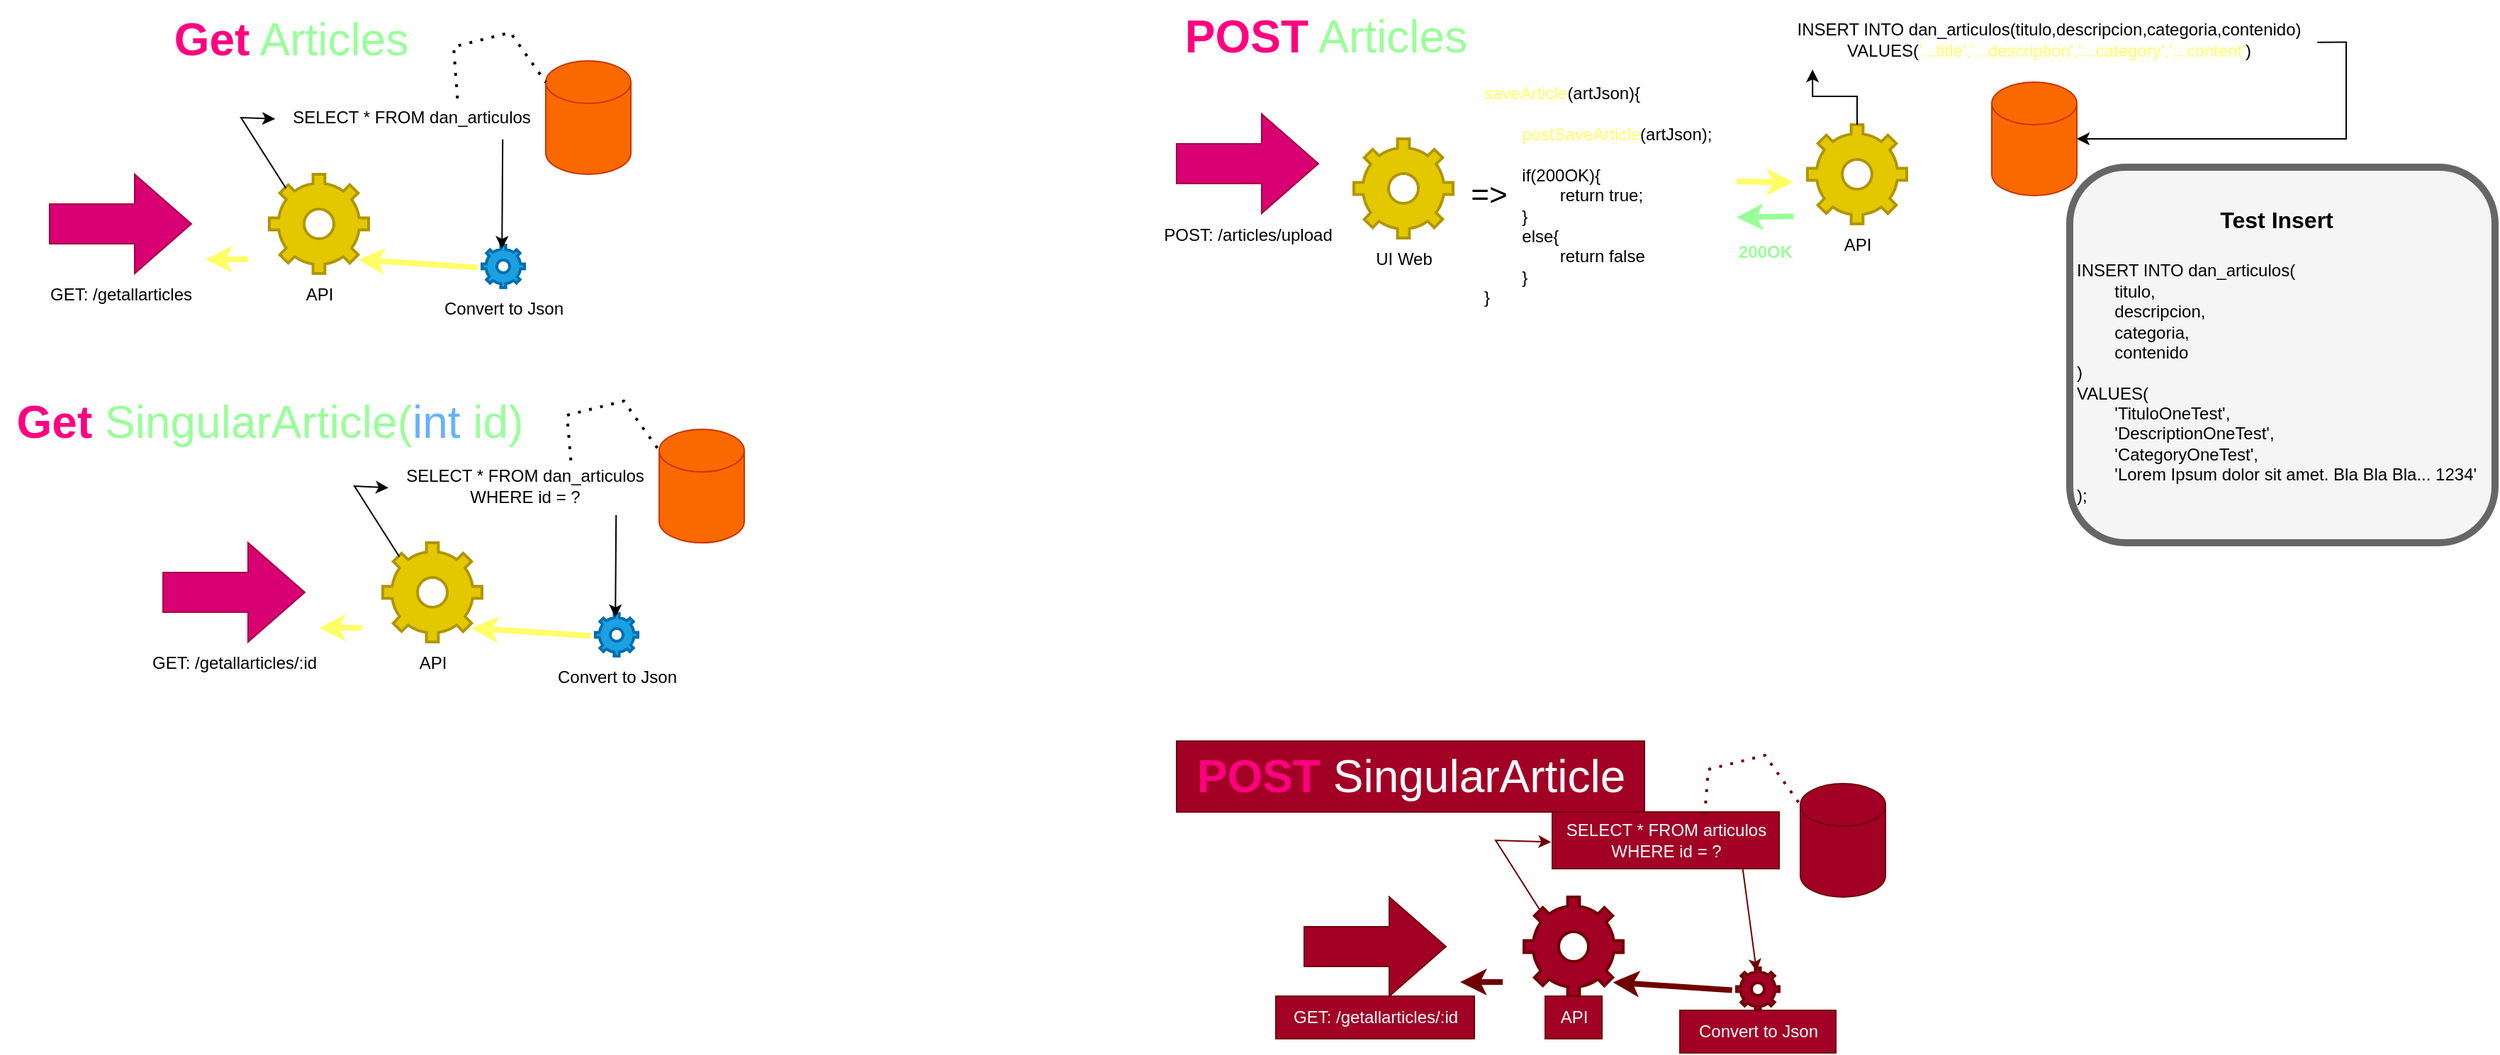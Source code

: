 <mxfile version="24.6.4" type="device">
  <diagram name="Page-1" id="a8RFTiZ0xdz1UtsjQKAN">
    <mxGraphModel dx="2367" dy="1368" grid="1" gridSize="10" guides="1" tooltips="1" connect="1" arrows="1" fold="1" page="1" pageScale="1" pageWidth="850" pageHeight="1100" math="0" shadow="0">
      <root>
        <mxCell id="0" />
        <mxCell id="1" parent="0" />
        <mxCell id="RCEUancECo5pNCRaxEBl-1" value="&lt;b&gt;&lt;font color=&quot;#ff0080&quot;&gt;Get&lt;/font&gt;&lt;/b&gt; Articles" style="text;html=1;align=center;verticalAlign=middle;resizable=0;points=[];autosize=1;strokeColor=none;fillColor=none;fontSize=32;fontColor=#99FF99;" parent="1" vertex="1">
          <mxGeometry x="150" y="40" width="190" height="50" as="geometry" />
        </mxCell>
        <mxCell id="RCEUancECo5pNCRaxEBl-2" value="" style="html=1;shadow=0;dashed=0;align=center;verticalAlign=middle;shape=mxgraph.arrows2.arrow;dy=0.6;dx=40;notch=0;fillColor=#d80073;fontColor=#ffffff;strokeColor=#A50040;spacing=0;" parent="1" vertex="1">
          <mxGeometry x="75" y="160" width="100" height="70" as="geometry" />
        </mxCell>
        <mxCell id="RCEUancECo5pNCRaxEBl-4" value="GET: /getallarticles" style="text;html=1;align=center;verticalAlign=middle;resizable=0;points=[];autosize=1;strokeColor=none;fillColor=none;" parent="1" vertex="1">
          <mxGeometry x="65" y="230" width="120" height="30" as="geometry" />
        </mxCell>
        <mxCell id="RCEUancECo5pNCRaxEBl-5" value="" style="html=1;verticalLabelPosition=bottom;align=center;labelBackgroundColor=#ffffff;verticalAlign=top;strokeWidth=2;strokeColor=#B09500;shadow=0;dashed=0;shape=mxgraph.ios7.icons.settings;fillColor=#e3c800;fontColor=#000000;" parent="1" vertex="1">
          <mxGeometry x="230" y="160" width="70" height="70" as="geometry" />
        </mxCell>
        <mxCell id="RCEUancECo5pNCRaxEBl-6" value="API" style="text;html=1;align=center;verticalAlign=middle;resizable=0;points=[];autosize=1;strokeColor=none;fillColor=none;" parent="1" vertex="1">
          <mxGeometry x="245" y="230" width="40" height="30" as="geometry" />
        </mxCell>
        <mxCell id="RCEUancECo5pNCRaxEBl-7" value="" style="shape=cylinder3;whiteSpace=wrap;html=1;boundedLbl=1;backgroundOutline=1;size=15;fillColor=#fa6800;fontColor=#000000;strokeColor=#C73500;" parent="1" vertex="1">
          <mxGeometry x="425" y="80" width="60" height="80" as="geometry" />
        </mxCell>
        <mxCell id="RCEUancECo5pNCRaxEBl-9" value="SELECT * FROM dan_articulos" style="text;html=1;align=center;verticalAlign=middle;resizable=0;points=[];autosize=1;strokeColor=none;fillColor=none;" parent="1" vertex="1">
          <mxGeometry x="235" y="105" width="190" height="30" as="geometry" />
        </mxCell>
        <mxCell id="RCEUancECo5pNCRaxEBl-10" value="" style="endArrow=classic;html=1;rounded=0;entryX=-0.005;entryY=0.53;entryDx=0;entryDy=0;entryPerimeter=0;exitX=0.167;exitY=0.141;exitDx=0;exitDy=0;exitPerimeter=0;" parent="1" source="RCEUancECo5pNCRaxEBl-5" target="RCEUancECo5pNCRaxEBl-9" edge="1">
          <mxGeometry width="50" height="50" relative="1" as="geometry">
            <mxPoint x="200" y="170" as="sourcePoint" />
            <mxPoint x="250" y="120" as="targetPoint" />
            <Array as="points">
              <mxPoint x="210" y="120" />
            </Array>
          </mxGeometry>
        </mxCell>
        <mxCell id="RCEUancECo5pNCRaxEBl-11" value="" style="html=1;verticalLabelPosition=bottom;align=center;labelBackgroundColor=#ffffff;verticalAlign=top;strokeWidth=2;strokeColor=#006EAF;shadow=0;dashed=0;shape=mxgraph.ios7.icons.settings;fillColor=#1ba1e2;fontColor=#ffffff;" parent="1" vertex="1">
          <mxGeometry x="380" y="210" width="30" height="30" as="geometry" />
        </mxCell>
        <mxCell id="RCEUancECo5pNCRaxEBl-12" value="Convert to Json" style="text;html=1;align=center;verticalAlign=middle;resizable=0;points=[];autosize=1;strokeColor=none;fillColor=none;" parent="1" vertex="1">
          <mxGeometry x="340" y="240" width="110" height="30" as="geometry" />
        </mxCell>
        <mxCell id="RCEUancECo5pNCRaxEBl-13" value="" style="endArrow=classic;html=1;rounded=0;entryX=0.47;entryY=0.087;entryDx=0;entryDy=0;entryPerimeter=0;exitX=0.84;exitY=1.013;exitDx=0;exitDy=0;exitPerimeter=0;" parent="1" source="RCEUancECo5pNCRaxEBl-9" target="RCEUancECo5pNCRaxEBl-11" edge="1">
          <mxGeometry width="50" height="50" relative="1" as="geometry">
            <mxPoint x="360" y="200" as="sourcePoint" />
            <mxPoint x="410" y="150" as="targetPoint" />
          </mxGeometry>
        </mxCell>
        <mxCell id="RCEUancECo5pNCRaxEBl-14" value="" style="endArrow=none;dashed=1;html=1;dashPattern=1 3;strokeWidth=2;rounded=0;entryX=0;entryY=0;entryDx=0;entryDy=15;entryPerimeter=0;exitX=0.672;exitY=0.047;exitDx=0;exitDy=0;exitPerimeter=0;" parent="1" source="RCEUancECo5pNCRaxEBl-9" target="RCEUancECo5pNCRaxEBl-7" edge="1">
          <mxGeometry width="50" height="50" relative="1" as="geometry">
            <mxPoint x="360" y="120" as="sourcePoint" />
            <mxPoint x="410" y="70" as="targetPoint" />
            <Array as="points">
              <mxPoint x="360" y="70" />
              <mxPoint x="400" y="60" />
            </Array>
          </mxGeometry>
        </mxCell>
        <mxCell id="RCEUancECo5pNCRaxEBl-15" value="" style="endArrow=classic;html=1;rounded=0;entryX=0.896;entryY=0.86;entryDx=0;entryDy=0;entryPerimeter=0;exitX=-0.105;exitY=0.524;exitDx=0;exitDy=0;exitPerimeter=0;fillColor=#ffff88;strokeColor=#FFFF66;strokeWidth=4;" parent="1" source="RCEUancECo5pNCRaxEBl-11" target="RCEUancECo5pNCRaxEBl-5" edge="1">
          <mxGeometry width="50" height="50" relative="1" as="geometry">
            <mxPoint x="280" y="330" as="sourcePoint" />
            <mxPoint x="330" y="280" as="targetPoint" />
          </mxGeometry>
        </mxCell>
        <mxCell id="RCEUancECo5pNCRaxEBl-16" value="" style="endArrow=classic;html=1;rounded=0;entryX=0.896;entryY=0.86;entryDx=0;entryDy=0;entryPerimeter=0;fillColor=#ffff88;strokeColor=#FFFF66;strokeWidth=4;" parent="1" edge="1">
          <mxGeometry width="50" height="50" relative="1" as="geometry">
            <mxPoint x="215" y="220" as="sourcePoint" />
            <mxPoint x="185" y="220" as="targetPoint" />
          </mxGeometry>
        </mxCell>
        <mxCell id="ubVi9tjZ42XdAKql5at5-1" value="&lt;font color=&quot;#ff0080&quot;&gt;&lt;b&gt;Get&lt;/b&gt;&lt;/font&gt; SingularArticle(&lt;font color=&quot;#66b2ff&quot;&gt;int&lt;/font&gt; id)" style="text;html=1;align=center;verticalAlign=middle;resizable=0;points=[];autosize=1;strokeColor=none;fillColor=none;fontSize=32;fontColor=#99FF99;" vertex="1" parent="1">
          <mxGeometry x="40" y="310" width="380" height="50" as="geometry" />
        </mxCell>
        <mxCell id="ubVi9tjZ42XdAKql5at5-2" value="" style="html=1;shadow=0;dashed=0;align=center;verticalAlign=middle;shape=mxgraph.arrows2.arrow;dy=0.6;dx=40;notch=0;fillColor=#d80073;fontColor=#ffffff;strokeColor=#A50040;spacing=0;" vertex="1" parent="1">
          <mxGeometry x="155" y="420" width="100" height="70" as="geometry" />
        </mxCell>
        <mxCell id="ubVi9tjZ42XdAKql5at5-3" value="GET: /getallarticles/:id" style="text;html=1;align=center;verticalAlign=middle;resizable=0;points=[];autosize=1;strokeColor=none;fillColor=none;" vertex="1" parent="1">
          <mxGeometry x="135" y="490" width="140" height="30" as="geometry" />
        </mxCell>
        <mxCell id="ubVi9tjZ42XdAKql5at5-4" value="" style="html=1;verticalLabelPosition=bottom;align=center;labelBackgroundColor=#ffffff;verticalAlign=top;strokeWidth=2;strokeColor=#B09500;shadow=0;dashed=0;shape=mxgraph.ios7.icons.settings;fillColor=#e3c800;fontColor=#000000;" vertex="1" parent="1">
          <mxGeometry x="310" y="420" width="70" height="70" as="geometry" />
        </mxCell>
        <mxCell id="ubVi9tjZ42XdAKql5at5-5" value="API" style="text;html=1;align=center;verticalAlign=middle;resizable=0;points=[];autosize=1;strokeColor=none;fillColor=none;" vertex="1" parent="1">
          <mxGeometry x="325" y="490" width="40" height="30" as="geometry" />
        </mxCell>
        <mxCell id="ubVi9tjZ42XdAKql5at5-6" value="" style="shape=cylinder3;whiteSpace=wrap;html=1;boundedLbl=1;backgroundOutline=1;size=15;fillColor=#fa6800;fontColor=#000000;strokeColor=#C73500;" vertex="1" parent="1">
          <mxGeometry x="505" y="340" width="60" height="80" as="geometry" />
        </mxCell>
        <mxCell id="ubVi9tjZ42XdAKql5at5-7" value="SELECT * FROM dan_articulos&lt;div&gt;WHERE id = ?&lt;/div&gt;" style="text;html=1;align=center;verticalAlign=middle;resizable=0;points=[];autosize=1;strokeColor=none;fillColor=none;" vertex="1" parent="1">
          <mxGeometry x="315" y="360" width="190" height="40" as="geometry" />
        </mxCell>
        <mxCell id="ubVi9tjZ42XdAKql5at5-8" value="" style="endArrow=classic;html=1;rounded=0;entryX=-0.005;entryY=0.53;entryDx=0;entryDy=0;entryPerimeter=0;exitX=0.167;exitY=0.141;exitDx=0;exitDy=0;exitPerimeter=0;" edge="1" parent="1" source="ubVi9tjZ42XdAKql5at5-4" target="ubVi9tjZ42XdAKql5at5-7">
          <mxGeometry width="50" height="50" relative="1" as="geometry">
            <mxPoint x="280" y="430" as="sourcePoint" />
            <mxPoint x="330" y="380" as="targetPoint" />
            <Array as="points">
              <mxPoint x="290" y="380" />
            </Array>
          </mxGeometry>
        </mxCell>
        <mxCell id="ubVi9tjZ42XdAKql5at5-9" value="" style="html=1;verticalLabelPosition=bottom;align=center;labelBackgroundColor=#ffffff;verticalAlign=top;strokeWidth=2;strokeColor=#006EAF;shadow=0;dashed=0;shape=mxgraph.ios7.icons.settings;fillColor=#1ba1e2;fontColor=#ffffff;" vertex="1" parent="1">
          <mxGeometry x="460" y="470" width="30" height="30" as="geometry" />
        </mxCell>
        <mxCell id="ubVi9tjZ42XdAKql5at5-10" value="Convert to Json" style="text;html=1;align=center;verticalAlign=middle;resizable=0;points=[];autosize=1;strokeColor=none;fillColor=none;" vertex="1" parent="1">
          <mxGeometry x="420" y="500" width="110" height="30" as="geometry" />
        </mxCell>
        <mxCell id="ubVi9tjZ42XdAKql5at5-11" value="" style="endArrow=classic;html=1;rounded=0;entryX=0.47;entryY=0.087;entryDx=0;entryDy=0;entryPerimeter=0;exitX=0.84;exitY=1.013;exitDx=0;exitDy=0;exitPerimeter=0;" edge="1" parent="1" source="ubVi9tjZ42XdAKql5at5-7" target="ubVi9tjZ42XdAKql5at5-9">
          <mxGeometry width="50" height="50" relative="1" as="geometry">
            <mxPoint x="440" y="460" as="sourcePoint" />
            <mxPoint x="490" y="410" as="targetPoint" />
          </mxGeometry>
        </mxCell>
        <mxCell id="ubVi9tjZ42XdAKql5at5-12" value="" style="endArrow=none;dashed=1;html=1;dashPattern=1 3;strokeWidth=2;rounded=0;entryX=0;entryY=0;entryDx=0;entryDy=15;entryPerimeter=0;exitX=0.672;exitY=0.047;exitDx=0;exitDy=0;exitPerimeter=0;" edge="1" parent="1" source="ubVi9tjZ42XdAKql5at5-7" target="ubVi9tjZ42XdAKql5at5-6">
          <mxGeometry width="50" height="50" relative="1" as="geometry">
            <mxPoint x="440" y="380" as="sourcePoint" />
            <mxPoint x="490" y="330" as="targetPoint" />
            <Array as="points">
              <mxPoint x="440" y="330" />
              <mxPoint x="480" y="320" />
            </Array>
          </mxGeometry>
        </mxCell>
        <mxCell id="ubVi9tjZ42XdAKql5at5-13" value="" style="endArrow=classic;html=1;rounded=0;entryX=0.896;entryY=0.86;entryDx=0;entryDy=0;entryPerimeter=0;exitX=-0.105;exitY=0.524;exitDx=0;exitDy=0;exitPerimeter=0;fillColor=#ffff88;strokeColor=#FFFF66;strokeWidth=4;" edge="1" parent="1" source="ubVi9tjZ42XdAKql5at5-9" target="ubVi9tjZ42XdAKql5at5-4">
          <mxGeometry width="50" height="50" relative="1" as="geometry">
            <mxPoint x="360" y="590" as="sourcePoint" />
            <mxPoint x="410" y="540" as="targetPoint" />
          </mxGeometry>
        </mxCell>
        <mxCell id="ubVi9tjZ42XdAKql5at5-14" value="" style="endArrow=classic;html=1;rounded=0;entryX=0.896;entryY=0.86;entryDx=0;entryDy=0;entryPerimeter=0;fillColor=#ffff88;strokeColor=#FFFF66;strokeWidth=4;" edge="1" parent="1">
          <mxGeometry width="50" height="50" relative="1" as="geometry">
            <mxPoint x="295" y="480" as="sourcePoint" />
            <mxPoint x="265" y="480" as="targetPoint" />
          </mxGeometry>
        </mxCell>
        <mxCell id="ubVi9tjZ42XdAKql5at5-15" value="&lt;b&gt;&lt;font color=&quot;#ff0080&quot;&gt;POST&lt;/font&gt;&lt;/b&gt; Articles" style="text;html=1;align=center;verticalAlign=middle;resizable=0;points=[];autosize=1;strokeColor=none;fillColor=none;fontSize=32;fontColor=#99FF99;" vertex="1" parent="1">
          <mxGeometry x="865" y="37.5" width="220" height="50" as="geometry" />
        </mxCell>
        <mxCell id="ubVi9tjZ42XdAKql5at5-16" value="" style="html=1;shadow=0;dashed=0;align=center;verticalAlign=middle;shape=mxgraph.arrows2.arrow;dy=0.6;dx=40;notch=0;fillColor=#d80073;fontColor=#ffffff;strokeColor=#A50040;spacing=0;" vertex="1" parent="1">
          <mxGeometry x="870" y="117.5" width="100" height="70" as="geometry" />
        </mxCell>
        <mxCell id="ubVi9tjZ42XdAKql5at5-17" value="POST: /articles/upload" style="text;html=1;align=center;verticalAlign=middle;resizable=0;points=[];autosize=1;strokeColor=none;fillColor=none;" vertex="1" parent="1">
          <mxGeometry x="850" y="187.5" width="140" height="30" as="geometry" />
        </mxCell>
        <mxCell id="ubVi9tjZ42XdAKql5at5-29" value="&lt;font color=&quot;#ff0080&quot;&gt;&lt;b&gt;POST&lt;/b&gt;&lt;/font&gt; SingularArticle" style="text;html=1;align=center;verticalAlign=middle;resizable=0;points=[];autosize=1;strokeColor=#6F0000;fillColor=#a20025;fontSize=32;fontColor=#ffffff;" vertex="1" parent="1">
          <mxGeometry x="870" y="560" width="330" height="50" as="geometry" />
        </mxCell>
        <mxCell id="ubVi9tjZ42XdAKql5at5-30" value="" style="html=1;shadow=0;dashed=0;align=center;verticalAlign=middle;shape=mxgraph.arrows2.arrow;dy=0.6;dx=40;notch=0;fillColor=#a20025;fontColor=#ffffff;strokeColor=#6F0000;spacing=0;" vertex="1" parent="1">
          <mxGeometry x="960" y="670" width="100" height="70" as="geometry" />
        </mxCell>
        <mxCell id="ubVi9tjZ42XdAKql5at5-31" value="GET: /getallarticles/:id" style="text;html=1;align=center;verticalAlign=middle;resizable=0;points=[];autosize=1;strokeColor=#6F0000;fillColor=#a20025;fontColor=#ffffff;" vertex="1" parent="1">
          <mxGeometry x="940" y="740" width="140" height="30" as="geometry" />
        </mxCell>
        <mxCell id="ubVi9tjZ42XdAKql5at5-32" value="" style="html=1;verticalLabelPosition=bottom;align=center;labelBackgroundColor=#ffffff;verticalAlign=top;strokeWidth=2;strokeColor=#6F0000;shadow=0;dashed=0;shape=mxgraph.ios7.icons.settings;fillColor=#a20025;fontColor=#ffffff;" vertex="1" parent="1">
          <mxGeometry x="1115" y="670" width="70" height="70" as="geometry" />
        </mxCell>
        <mxCell id="ubVi9tjZ42XdAKql5at5-33" value="API" style="text;html=1;align=center;verticalAlign=middle;resizable=0;points=[];autosize=1;strokeColor=#6F0000;fillColor=#a20025;fontColor=#ffffff;" vertex="1" parent="1">
          <mxGeometry x="1130" y="740" width="40" height="30" as="geometry" />
        </mxCell>
        <mxCell id="ubVi9tjZ42XdAKql5at5-34" value="" style="shape=cylinder3;whiteSpace=wrap;html=1;boundedLbl=1;backgroundOutline=1;size=15;fillColor=#a20025;fontColor=#ffffff;strokeColor=#6F0000;" vertex="1" parent="1">
          <mxGeometry x="1310" y="590" width="60" height="80" as="geometry" />
        </mxCell>
        <mxCell id="ubVi9tjZ42XdAKql5at5-35" value="SELECT * FROM articulos&lt;div&gt;WHERE id = ?&lt;/div&gt;" style="text;html=1;align=center;verticalAlign=middle;resizable=0;points=[];autosize=1;strokeColor=#6F0000;fillColor=#a20025;fontColor=#ffffff;" vertex="1" parent="1">
          <mxGeometry x="1135" y="610" width="160" height="40" as="geometry" />
        </mxCell>
        <mxCell id="ubVi9tjZ42XdAKql5at5-36" value="" style="endArrow=classic;html=1;rounded=0;entryX=-0.005;entryY=0.53;entryDx=0;entryDy=0;entryPerimeter=0;exitX=0.167;exitY=0.141;exitDx=0;exitDy=0;exitPerimeter=0;fillColor=#a20025;strokeColor=#6F0000;" edge="1" parent="1" source="ubVi9tjZ42XdAKql5at5-32" target="ubVi9tjZ42XdAKql5at5-35">
          <mxGeometry width="50" height="50" relative="1" as="geometry">
            <mxPoint x="1085" y="680" as="sourcePoint" />
            <mxPoint x="1135" y="630" as="targetPoint" />
            <Array as="points">
              <mxPoint x="1095" y="630" />
            </Array>
          </mxGeometry>
        </mxCell>
        <mxCell id="ubVi9tjZ42XdAKql5at5-37" value="" style="html=1;verticalLabelPosition=bottom;align=center;labelBackgroundColor=#ffffff;verticalAlign=top;strokeWidth=2;strokeColor=#6F0000;shadow=0;dashed=0;shape=mxgraph.ios7.icons.settings;fillColor=#a20025;fontColor=#ffffff;" vertex="1" parent="1">
          <mxGeometry x="1265" y="720" width="30" height="30" as="geometry" />
        </mxCell>
        <mxCell id="ubVi9tjZ42XdAKql5at5-38" value="Convert to Json" style="text;html=1;align=center;verticalAlign=middle;resizable=0;points=[];autosize=1;strokeColor=#6F0000;fillColor=#a20025;fontColor=#ffffff;" vertex="1" parent="1">
          <mxGeometry x="1225" y="750" width="110" height="30" as="geometry" />
        </mxCell>
        <mxCell id="ubVi9tjZ42XdAKql5at5-39" value="" style="endArrow=classic;html=1;rounded=0;entryX=0.47;entryY=0.087;entryDx=0;entryDy=0;entryPerimeter=0;exitX=0.84;exitY=1.013;exitDx=0;exitDy=0;exitPerimeter=0;fillColor=#a20025;strokeColor=#6F0000;" edge="1" parent="1" source="ubVi9tjZ42XdAKql5at5-35" target="ubVi9tjZ42XdAKql5at5-37">
          <mxGeometry width="50" height="50" relative="1" as="geometry">
            <mxPoint x="1245" y="710" as="sourcePoint" />
            <mxPoint x="1295" y="660" as="targetPoint" />
          </mxGeometry>
        </mxCell>
        <mxCell id="ubVi9tjZ42XdAKql5at5-40" value="" style="endArrow=none;dashed=1;html=1;dashPattern=1 3;strokeWidth=2;rounded=0;entryX=0;entryY=0;entryDx=0;entryDy=15;entryPerimeter=0;exitX=0.672;exitY=0.047;exitDx=0;exitDy=0;exitPerimeter=0;fillColor=#a20025;strokeColor=#6F0000;" edge="1" parent="1" source="ubVi9tjZ42XdAKql5at5-35" target="ubVi9tjZ42XdAKql5at5-34">
          <mxGeometry width="50" height="50" relative="1" as="geometry">
            <mxPoint x="1245" y="630" as="sourcePoint" />
            <mxPoint x="1295" y="580" as="targetPoint" />
            <Array as="points">
              <mxPoint x="1245" y="580" />
              <mxPoint x="1285" y="570" />
            </Array>
          </mxGeometry>
        </mxCell>
        <mxCell id="ubVi9tjZ42XdAKql5at5-41" value="" style="endArrow=classic;html=1;rounded=0;entryX=0.896;entryY=0.86;entryDx=0;entryDy=0;entryPerimeter=0;exitX=-0.105;exitY=0.524;exitDx=0;exitDy=0;exitPerimeter=0;fillColor=#a20025;strokeColor=#6F0000;strokeWidth=4;" edge="1" parent="1" source="ubVi9tjZ42XdAKql5at5-37" target="ubVi9tjZ42XdAKql5at5-32">
          <mxGeometry width="50" height="50" relative="1" as="geometry">
            <mxPoint x="1165" y="840" as="sourcePoint" />
            <mxPoint x="1215" y="790" as="targetPoint" />
          </mxGeometry>
        </mxCell>
        <mxCell id="ubVi9tjZ42XdAKql5at5-42" value="" style="endArrow=classic;html=1;rounded=0;entryX=0.896;entryY=0.86;entryDx=0;entryDy=0;entryPerimeter=0;fillColor=#a20025;strokeColor=#6F0000;strokeWidth=4;" edge="1" parent="1">
          <mxGeometry width="50" height="50" relative="1" as="geometry">
            <mxPoint x="1100" y="730" as="sourcePoint" />
            <mxPoint x="1070" y="730" as="targetPoint" />
          </mxGeometry>
        </mxCell>
        <mxCell id="ubVi9tjZ42XdAKql5at5-43" value="" style="html=1;verticalLabelPosition=bottom;align=center;labelBackgroundColor=#ffffff;verticalAlign=top;strokeWidth=2;strokeColor=#B09500;shadow=0;dashed=0;shape=mxgraph.ios7.icons.settings;fillColor=#e3c800;fontColor=#000000;" vertex="1" parent="1">
          <mxGeometry x="995" y="135" width="70" height="70" as="geometry" />
        </mxCell>
        <mxCell id="ubVi9tjZ42XdAKql5at5-44" value="UI Web" style="text;html=1;align=center;verticalAlign=middle;resizable=0;points=[];autosize=1;strokeColor=none;fillColor=none;" vertex="1" parent="1">
          <mxGeometry x="1000" y="205" width="60" height="30" as="geometry" />
        </mxCell>
        <mxCell id="ubVi9tjZ42XdAKql5at5-45" value="&lt;font color=&quot;#ffff66&quot;&gt;saveArticle&lt;/font&gt;(artJson){&lt;div&gt;&lt;br&gt;&lt;div&gt;&lt;font color=&quot;#ffff66&quot;&gt;&lt;span style=&quot;white-space: pre;&quot;&gt;&#x9;&lt;/span&gt;postSaveArticle&lt;/font&gt;(artJson);&lt;/div&gt;&lt;div&gt;&lt;br&gt;&lt;/div&gt;&lt;div&gt;&lt;span style=&quot;white-space: pre;&quot;&gt;&#x9;&lt;/span&gt;if(200OK){&lt;/div&gt;&lt;div&gt;&lt;span style=&quot;white-space: pre;&quot;&gt;&#x9;&lt;span style=&quot;white-space: pre;&quot;&gt;&#x9;&lt;/span&gt;&lt;/span&gt;return true;&amp;nbsp;&lt;br&gt;&lt;/div&gt;&lt;div&gt;&lt;span style=&quot;white-space: pre;&quot;&gt;&#x9;&lt;/span&gt;}&lt;/div&gt;&lt;div&gt;&lt;span style=&quot;white-space: pre;&quot;&gt;&#x9;&lt;/span&gt;else{&lt;/div&gt;&lt;div&gt;&lt;span style=&quot;white-space: pre;&quot;&gt;&#x9;&lt;span style=&quot;white-space: pre;&quot;&gt;&#x9;&lt;/span&gt;&lt;/span&gt;return false&lt;/div&gt;&lt;div&gt;&lt;span style=&quot;white-space: pre;&quot;&gt;&#x9;&lt;/span&gt;}&lt;br&gt;&lt;div&gt;}&lt;/div&gt;&lt;/div&gt;&lt;/div&gt;" style="text;html=1;align=left;verticalAlign=middle;resizable=0;points=[];autosize=1;strokeColor=none;fillColor=none;" vertex="1" parent="1">
          <mxGeometry x="1085" y="90" width="180" height="170" as="geometry" />
        </mxCell>
        <mxCell id="ubVi9tjZ42XdAKql5at5-48" value="=&amp;gt;" style="text;html=1;align=center;verticalAlign=middle;resizable=0;points=[];autosize=1;strokeColor=none;fillColor=none;fontSize=22;" vertex="1" parent="1">
          <mxGeometry x="1065" y="155" width="50" height="40" as="geometry" />
        </mxCell>
        <mxCell id="ubVi9tjZ42XdAKql5at5-49" value="" style="html=1;verticalLabelPosition=bottom;align=center;labelBackgroundColor=#ffffff;verticalAlign=top;strokeWidth=2;strokeColor=#B09500;shadow=0;dashed=0;shape=mxgraph.ios7.icons.settings;fillColor=#e3c800;fontColor=#000000;" vertex="1" parent="1">
          <mxGeometry x="1315" y="125" width="70" height="70" as="geometry" />
        </mxCell>
        <mxCell id="ubVi9tjZ42XdAKql5at5-51" value="" style="endArrow=classic;html=1;rounded=0;fillColor=#ffff88;strokeColor=#FFFF66;strokeWidth=4;" edge="1" parent="1">
          <mxGeometry width="50" height="50" relative="1" as="geometry">
            <mxPoint x="1265" y="165.0" as="sourcePoint" />
            <mxPoint x="1305" y="165.69" as="targetPoint" />
          </mxGeometry>
        </mxCell>
        <mxCell id="ubVi9tjZ42XdAKql5at5-53" value="API" style="text;html=1;align=center;verticalAlign=middle;resizable=0;points=[];autosize=1;strokeColor=none;fillColor=none;" vertex="1" parent="1">
          <mxGeometry x="1330" y="195" width="40" height="30" as="geometry" />
        </mxCell>
        <mxCell id="ubVi9tjZ42XdAKql5at5-54" value="INSERT INTO dan_articulos(titulo,descripcion,categoria,contenido)&lt;div&gt;VALUES(&lt;font color=&quot;#ffff66&quot;&gt;&#39;...title&#39;,&#39;...description&#39;,&#39;...category&#39;,&#39;...content&#39;&lt;/font&gt;)&lt;/div&gt;" style="text;html=1;align=center;verticalAlign=middle;resizable=0;points=[];autosize=1;strokeColor=none;fillColor=none;" vertex="1" parent="1">
          <mxGeometry x="1295" y="45" width="380" height="40" as="geometry" />
        </mxCell>
        <mxCell id="ubVi9tjZ42XdAKql5at5-56" value="" style="shape=cylinder3;whiteSpace=wrap;html=1;boundedLbl=1;backgroundOutline=1;size=15;fillColor=#fa6800;fontColor=#000000;strokeColor=#C73500;" vertex="1" parent="1">
          <mxGeometry x="1445" y="95" width="60" height="80" as="geometry" />
        </mxCell>
        <mxCell id="ubVi9tjZ42XdAKql5at5-57" style="edgeStyle=orthogonalEdgeStyle;rounded=0;orthogonalLoop=1;jettySize=auto;html=1;entryX=0.062;entryY=1.025;entryDx=0;entryDy=0;entryPerimeter=0;" edge="1" parent="1" source="ubVi9tjZ42XdAKql5at5-49" target="ubVi9tjZ42XdAKql5at5-54">
          <mxGeometry relative="1" as="geometry" />
        </mxCell>
        <mxCell id="ubVi9tjZ42XdAKql5at5-58" style="edgeStyle=orthogonalEdgeStyle;rounded=0;orthogonalLoop=1;jettySize=auto;html=1;entryX=1;entryY=0.5;entryDx=0;entryDy=0;entryPerimeter=0;exitX=0.999;exitY=0.546;exitDx=0;exitDy=0;exitPerimeter=0;" edge="1" parent="1" source="ubVi9tjZ42XdAKql5at5-54" target="ubVi9tjZ42XdAKql5at5-56">
          <mxGeometry relative="1" as="geometry" />
        </mxCell>
        <mxCell id="ubVi9tjZ42XdAKql5at5-59" value="" style="endArrow=classic;html=1;rounded=0;fillColor=#60a917;strokeColor=#99FF99;strokeWidth=4;" edge="1" parent="1">
          <mxGeometry width="50" height="50" relative="1" as="geometry">
            <mxPoint x="1305" y="189.58" as="sourcePoint" />
            <mxPoint x="1265" y="190.41" as="targetPoint" />
          </mxGeometry>
        </mxCell>
        <mxCell id="ubVi9tjZ42XdAKql5at5-60" value="200OK" style="text;html=1;align=center;verticalAlign=middle;resizable=0;points=[];autosize=1;strokeColor=none;fillColor=none;fontStyle=1;fontColor=#99FF99;" vertex="1" parent="1">
          <mxGeometry x="1255" y="200.41" width="60" height="30" as="geometry" />
        </mxCell>
        <mxCell id="ubVi9tjZ42XdAKql5at5-61" value="&lt;div style=&quot;text-align: center; font-size: 16px;&quot;&gt;&lt;span style=&quot;background-color: initial;&quot;&gt;&lt;font style=&quot;font-size: 16px;&quot;&gt;&lt;b&gt;Test Insert&lt;/b&gt;&lt;/font&gt;&lt;/span&gt;&lt;/div&gt;&lt;div style=&quot;text-align: center; font-size: 16px;&quot;&gt;&lt;br&gt;&lt;/div&gt;INSERT INTO dan_articulos(&lt;div&gt;&lt;span style=&quot;white-space: pre;&quot;&gt;&#x9;&lt;/span&gt;titulo,&lt;/div&gt;&lt;div&gt;&lt;span style=&quot;white-space: pre;&quot;&gt;&#x9;&lt;/span&gt;descripcion,&lt;/div&gt;&lt;div&gt;&lt;span style=&quot;white-space: pre;&quot;&gt;&#x9;&lt;/span&gt;categoria,&lt;/div&gt;&lt;div&gt;&lt;span style=&quot;white-space: pre;&quot;&gt;&#x9;&lt;/span&gt;contenido&lt;/div&gt;&lt;div&gt;)&lt;br&gt;VALUES(&lt;/div&gt;&lt;div&gt;&lt;span style=&quot;white-space: pre;&quot;&gt;&#x9;&lt;/span&gt;&#39;TituloOneTest&#39;,&lt;/div&gt;&lt;div&gt;&lt;span style=&quot;white-space: pre;&quot;&gt;&#x9;&lt;/span&gt;&#39;DescriptionOneTest&#39;,&lt;/div&gt;&lt;div&gt;&lt;span style=&quot;white-space: pre;&quot;&gt;&#x9;&lt;/span&gt;&#39;CategoryOneTest&#39;,&lt;/div&gt;&lt;div&gt;&lt;span style=&quot;white-space: pre;&quot;&gt;&#x9;&lt;/span&gt;&#39;Lorem Ipsum dolor sit amet. Bla Bla Bla... 1234&#39;&lt;/div&gt;&lt;div&gt;);&lt;/div&gt;" style="rounded=1;whiteSpace=wrap;fillColor=#f5f5f5;fontColor=#000000;strokeColor=#666666;html=1;align=left;strokeWidth=5;spacing=0;spacingLeft=5;" vertex="1" parent="1">
          <mxGeometry x="1500" y="155" width="300" height="265" as="geometry" />
        </mxCell>
      </root>
    </mxGraphModel>
  </diagram>
</mxfile>
